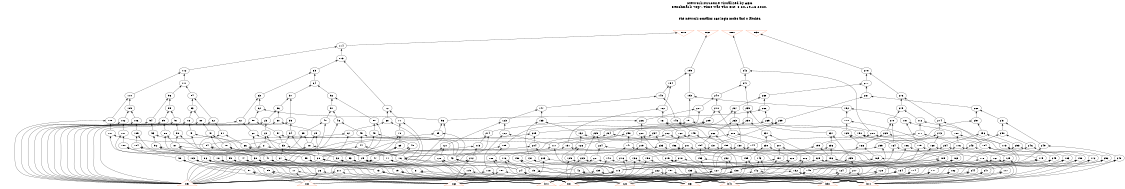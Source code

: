# Network structure generated by ABC

digraph network {
size = "7.5,10";
center = true;
edge [dir = back];

{
  node [shape = plaintext];
  edge [style = invis];
  LevelTitle1 [label=""];
  LevelTitle2 [label=""];
  Level12 [label = ""];
  Level11 [label = ""];
  Level10 [label = ""];
  Level9 [label = ""];
  Level8 [label = ""];
  Level7 [label = ""];
  Level6 [label = ""];
  Level5 [label = ""];
  Level4 [label = ""];
  Level3 [label = ""];
  Level2 [label = ""];
  Level1 [label = ""];
  Level0 [label = ""];
  LevelTitle1 ->  LevelTitle2 ->  Level12 ->  Level11 ->  Level10 ->  Level9 ->  Level8 ->  Level7 ->  Level6 ->  Level5 ->  Level4 ->  Level3 ->  Level2 ->  Level1 ->  Level0;
}

{
  rank = same;
  LevelTitle1;
  title1 [shape=plaintext,
          fontsize=20,
          fontname = "Times-Roman",
          label="Network structure visualized by ABC\nBenchmark \"top\". Time was Thu Oct  8 20:19:13 2020. "
         ];
}

{
  rank = same;
  LevelTitle2;
  title2 [shape=plaintext,
          fontsize=18,
          fontname = "Times-Roman",
          label="The network contains 264 logic nodes and 0 latches.\n"
         ];
}

{
  rank = same;
  Level12;
  Node11 [label = "o_1_", shape = invtriangle, color = coral, fillcolor = coral];
  Node12 [label = "o_2_", shape = invtriangle, color = coral, fillcolor = coral];
  Node13 [label = "o_0_", shape = invtriangle, color = coral, fillcolor = coral];
  Node14 [label = "o_3_", shape = invtriangle, color = coral, fillcolor = coral];
}

{
  rank = same;
  Level11;
  Node114 [label = "114\n", shape = ellipse];
}

{
  rank = same;
  Level10;
  Node113 [label = "113\n", shape = ellipse];
}

{
  rank = same;
  Level9;
  Node65 [label = "65\n", shape = ellipse];
  Node112 [label = "112\n", shape = ellipse];
  Node195 [label = "195\n", shape = ellipse];
  Node242 [label = "242\n", shape = ellipse];
  Node278 [label = "278\n", shape = ellipse];
}

{
  rank = same;
  Level8;
  Node64 [label = "64\n", shape = ellipse];
  Node111 [label = "111\n", shape = ellipse];
  Node194 [label = "194\n", shape = ellipse];
  Node241 [label = "241\n", shape = ellipse];
  Node277 [label = "277\n", shape = ellipse];
}

{
  rank = same;
  Level7;
  Node37 [label = "37\n", shape = ellipse];
  Node52 [label = "52\n", shape = ellipse];
  Node63 [label = "63\n", shape = ellipse];
  Node84 [label = "84\n", shape = ellipse];
  Node96 [label = "96\n", shape = ellipse];
  Node110 [label = "110\n", shape = ellipse];
  Node148 [label = "148\n", shape = ellipse];
  Node193 [label = "193\n", shape = ellipse];
  Node240 [label = "240\n", shape = ellipse];
  Node261 [label = "261\n", shape = ellipse];
  Node268 [label = "268\n", shape = ellipse];
  Node276 [label = "276\n", shape = ellipse];
}

{
  rank = same;
  Level6;
  Node36 [label = "36\n", shape = ellipse];
  Node51 [label = "51\n", shape = ellipse];
  Node62 [label = "62\n", shape = ellipse];
  Node72 [label = "72\n", shape = ellipse];
  Node83 [label = "83\n", shape = ellipse];
  Node95 [label = "95\n", shape = ellipse];
  Node109 [label = "109\n", shape = ellipse];
  Node147 [label = "147\n", shape = ellipse];
  Node162 [label = "162\n", shape = ellipse];
  Node192 [label = "192\n", shape = ellipse];
  Node210 [label = "210\n", shape = ellipse];
  Node227 [label = "227\n", shape = ellipse];
  Node239 [label = "239\n", shape = ellipse];
  Node260 [label = "260\n", shape = ellipse];
  Node266 [label = "266\n", shape = ellipse];
  Node267 [label = "267\n", shape = ellipse];
  Node275 [label = "275\n", shape = ellipse];
}

{
  rank = same;
  Level5;
  Node23 [label = "23\n", shape = ellipse];
  Node30 [label = "30\n", shape = ellipse];
  Node35 [label = "35\n", shape = ellipse];
  Node40 [label = "40\n", shape = ellipse];
  Node46 [label = "46\n", shape = ellipse];
  Node50 [label = "50\n", shape = ellipse];
  Node56 [label = "56\n", shape = ellipse];
  Node58 [label = "58\n", shape = ellipse];
  Node61 [label = "61\n", shape = ellipse];
  Node68 [label = "68\n", shape = ellipse];
  Node71 [label = "71\n", shape = ellipse];
  Node76 [label = "76\n", shape = ellipse];
  Node80 [label = "80\n", shape = ellipse];
  Node82 [label = "82\n", shape = ellipse];
  Node89 [label = "89\n", shape = ellipse];
  Node91 [label = "91\n", shape = ellipse];
  Node94 [label = "94\n", shape = ellipse];
  Node102 [label = "102\n", shape = ellipse];
  Node106 [label = "106\n", shape = ellipse];
  Node108 [label = "108\n", shape = ellipse];
  Node123 [label = "123\n", shape = ellipse];
  Node133 [label = "133\n", shape = ellipse];
  Node146 [label = "146\n", shape = ellipse];
  Node161 [label = "161\n", shape = ellipse];
  Node170 [label = "170\n", shape = ellipse];
  Node181 [label = "181\n", shape = ellipse];
  Node191 [label = "191\n", shape = ellipse];
  Node209 [label = "209\n", shape = ellipse];
  Node226 [label = "226\n", shape = ellipse];
  Node238 [label = "238\n", shape = ellipse];
  Node251 [label = "251\n", shape = ellipse];
  Node257 [label = "257\n", shape = ellipse];
  Node259 [label = "259\n", shape = ellipse];
  Node263 [label = "263\n", shape = ellipse];
  Node265 [label = "265\n", shape = ellipse];
  Node270 [label = "270\n", shape = ellipse];
  Node272 [label = "272\n", shape = ellipse];
  Node274 [label = "274\n", shape = ellipse];
}

{
  rank = same;
  Level4;
  Node22 [label = "22\n", shape = ellipse];
  Node29 [label = "29\n", shape = ellipse];
  Node34 [label = "34\n", shape = ellipse];
  Node39 [label = "39\n", shape = ellipse];
  Node45 [label = "45\n", shape = ellipse];
  Node49 [label = "49\n", shape = ellipse];
  Node55 [label = "55\n", shape = ellipse];
  Node57 [label = "57\n", shape = ellipse];
  Node60 [label = "60\n", shape = ellipse];
  Node67 [label = "67\n", shape = ellipse];
  Node70 [label = "70\n", shape = ellipse];
  Node75 [label = "75\n", shape = ellipse];
  Node79 [label = "79\n", shape = ellipse];
  Node81 [label = "81\n", shape = ellipse];
  Node88 [label = "88\n", shape = ellipse];
  Node90 [label = "90\n", shape = ellipse];
  Node93 [label = "93\n", shape = ellipse];
  Node101 [label = "101\n", shape = ellipse];
  Node105 [label = "105\n", shape = ellipse];
  Node107 [label = "107\n", shape = ellipse];
  Node122 [label = "122\n", shape = ellipse];
  Node132 [label = "132\n", shape = ellipse];
  Node145 [label = "145\n", shape = ellipse];
  Node160 [label = "160\n", shape = ellipse];
  Node169 [label = "169\n", shape = ellipse];
  Node180 [label = "180\n", shape = ellipse];
  Node190 [label = "190\n", shape = ellipse];
  Node200 [label = "200\n", shape = ellipse];
  Node202 [label = "202\n", shape = ellipse];
  Node205 [label = "205\n", shape = ellipse];
  Node208 [label = "208\n", shape = ellipse];
  Node214 [label = "214\n", shape = ellipse];
  Node220 [label = "220\n", shape = ellipse];
  Node225 [label = "225\n", shape = ellipse];
  Node231 [label = "231\n", shape = ellipse];
  Node234 [label = "234\n", shape = ellipse];
  Node237 [label = "237\n", shape = ellipse];
  Node250 [label = "250\n", shape = ellipse];
  Node256 [label = "256\n", shape = ellipse];
  Node258 [label = "258\n", shape = ellipse];
  Node262 [label = "262\n", shape = ellipse];
  Node264 [label = "264\n", shape = ellipse];
  Node269 [label = "269\n", shape = ellipse];
  Node271 [label = "271\n", shape = ellipse];
  Node273 [label = "273\n", shape = ellipse];
}

{
  rank = same;
  Level3;
  Node21 [label = "21\n", shape = ellipse];
  Node28 [label = "28\n", shape = ellipse];
  Node33 [label = "33\n", shape = ellipse];
  Node44 [label = "44\n", shape = ellipse];
  Node48 [label = "48\n", shape = ellipse];
  Node54 [label = "54\n", shape = ellipse];
  Node66 [label = "66\n", shape = ellipse];
  Node69 [label = "69\n", shape = ellipse];
  Node78 [label = "78\n", shape = ellipse];
  Node87 [label = "87\n", shape = ellipse];
  Node92 [label = "92\n", shape = ellipse];
  Node100 [label = "100\n", shape = ellipse];
  Node104 [label = "104\n", shape = ellipse];
  Node117 [label = "117\n", shape = ellipse];
  Node121 [label = "121\n", shape = ellipse];
  Node126 [label = "126\n", shape = ellipse];
  Node130 [label = "130\n", shape = ellipse];
  Node137 [label = "137\n", shape = ellipse];
  Node141 [label = "141\n", shape = ellipse];
  Node144 [label = "144\n", shape = ellipse];
  Node151 [label = "151\n", shape = ellipse];
  Node154 [label = "154\n", shape = ellipse];
  Node156 [label = "156\n", shape = ellipse];
  Node159 [label = "159\n", shape = ellipse];
  Node164 [label = "164\n", shape = ellipse];
  Node166 [label = "166\n", shape = ellipse];
  Node168 [label = "168\n", shape = ellipse];
  Node173 [label = "173\n", shape = ellipse];
  Node176 [label = "176\n", shape = ellipse];
  Node179 [label = "179\n", shape = ellipse];
  Node184 [label = "184\n", shape = ellipse];
  Node186 [label = "186\n", shape = ellipse];
  Node189 [label = "189\n", shape = ellipse];
  Node199 [label = "199\n", shape = ellipse];
  Node201 [label = "201\n", shape = ellipse];
  Node204 [label = "204\n", shape = ellipse];
  Node207 [label = "207\n", shape = ellipse];
  Node213 [label = "213\n", shape = ellipse];
  Node219 [label = "219\n", shape = ellipse];
  Node224 [label = "224\n", shape = ellipse];
  Node230 [label = "230\n", shape = ellipse];
  Node233 [label = "233\n", shape = ellipse];
  Node236 [label = "236\n", shape = ellipse];
  Node243 [label = "243\n", shape = ellipse];
  Node246 [label = "246\n", shape = ellipse];
  Node249 [label = "249\n", shape = ellipse];
  Node253 [label = "253\n", shape = ellipse];
  Node254 [label = "254\n", shape = ellipse];
  Node255 [label = "255\n", shape = ellipse];
}

{
  rank = same;
  Level2;
  Node16 [label = "16\n", shape = ellipse];
  Node18 [label = "18\n", shape = ellipse];
  Node20 [label = "20\n", shape = ellipse];
  Node25 [label = "25\n", shape = ellipse];
  Node27 [label = "27\n", shape = ellipse];
  Node32 [label = "32\n", shape = ellipse];
  Node38 [label = "38\n", shape = ellipse];
  Node41 [label = "41\n", shape = ellipse];
  Node43 [label = "43\n", shape = ellipse];
  Node47 [label = "47\n", shape = ellipse];
  Node53 [label = "53\n", shape = ellipse];
  Node59 [label = "59\n", shape = ellipse];
  Node74 [label = "74\n", shape = ellipse];
  Node77 [label = "77\n", shape = ellipse];
  Node86 [label = "86\n", shape = ellipse];
  Node98 [label = "98\n", shape = ellipse];
  Node99 [label = "99\n", shape = ellipse];
  Node103 [label = "103\n", shape = ellipse];
  Node116 [label = "116\n", shape = ellipse];
  Node120 [label = "120\n", shape = ellipse];
  Node125 [label = "125\n", shape = ellipse];
  Node129 [label = "129\n", shape = ellipse];
  Node131 [label = "131\n", shape = ellipse];
  Node136 [label = "136\n", shape = ellipse];
  Node140 [label = "140\n", shape = ellipse];
  Node143 [label = "143\n", shape = ellipse];
  Node150 [label = "150\n", shape = ellipse];
  Node153 [label = "153\n", shape = ellipse];
  Node155 [label = "155\n", shape = ellipse];
  Node158 [label = "158\n", shape = ellipse];
  Node163 [label = "163\n", shape = ellipse];
  Node165 [label = "165\n", shape = ellipse];
  Node167 [label = "167\n", shape = ellipse];
  Node172 [label = "172\n", shape = ellipse];
  Node175 [label = "175\n", shape = ellipse];
  Node178 [label = "178\n", shape = ellipse];
  Node183 [label = "183\n", shape = ellipse];
  Node185 [label = "185\n", shape = ellipse];
  Node188 [label = "188\n", shape = ellipse];
  Node196 [label = "196\n", shape = ellipse];
  Node197 [label = "197\n", shape = ellipse];
  Node198 [label = "198\n", shape = ellipse];
  Node203 [label = "203\n", shape = ellipse];
  Node206 [label = "206\n", shape = ellipse];
  Node212 [label = "212\n", shape = ellipse];
  Node215 [label = "215\n", shape = ellipse];
  Node216 [label = "216\n", shape = ellipse];
  Node218 [label = "218\n", shape = ellipse];
  Node221 [label = "221\n", shape = ellipse];
  Node223 [label = "223\n", shape = ellipse];
  Node228 [label = "228\n", shape = ellipse];
  Node229 [label = "229\n", shape = ellipse];
  Node232 [label = "232\n", shape = ellipse];
  Node235 [label = "235\n", shape = ellipse];
  Node245 [label = "245\n", shape = ellipse];
  Node248 [label = "248\n", shape = ellipse];
  Node252 [label = "252\n", shape = ellipse];
}

{
  rank = same;
  Level1;
  Node15 [label = "15\n", shape = ellipse];
  Node17 [label = "17\n", shape = ellipse];
  Node19 [label = "19\n", shape = ellipse];
  Node24 [label = "24\n", shape = ellipse];
  Node26 [label = "26\n", shape = ellipse];
  Node31 [label = "31\n", shape = ellipse];
  Node42 [label = "42\n", shape = ellipse];
  Node73 [label = "73\n", shape = ellipse];
  Node85 [label = "85\n", shape = ellipse];
  Node97 [label = "97\n", shape = ellipse];
  Node115 [label = "115\n", shape = ellipse];
  Node118 [label = "118\n", shape = ellipse];
  Node119 [label = "119\n", shape = ellipse];
  Node124 [label = "124\n", shape = ellipse];
  Node127 [label = "127\n", shape = ellipse];
  Node128 [label = "128\n", shape = ellipse];
  Node134 [label = "134\n", shape = ellipse];
  Node135 [label = "135\n", shape = ellipse];
  Node138 [label = "138\n", shape = ellipse];
  Node139 [label = "139\n", shape = ellipse];
  Node142 [label = "142\n", shape = ellipse];
  Node149 [label = "149\n", shape = ellipse];
  Node152 [label = "152\n", shape = ellipse];
  Node157 [label = "157\n", shape = ellipse];
  Node171 [label = "171\n", shape = ellipse];
  Node174 [label = "174\n", shape = ellipse];
  Node177 [label = "177\n", shape = ellipse];
  Node182 [label = "182\n", shape = ellipse];
  Node187 [label = "187\n", shape = ellipse];
  Node211 [label = "211\n", shape = ellipse];
  Node217 [label = "217\n", shape = ellipse];
  Node222 [label = "222\n", shape = ellipse];
  Node244 [label = "244\n", shape = ellipse];
  Node247 [label = "247\n", shape = ellipse];
}

{
  rank = same;
  Level0;
  Node1 [label = "i_9_", shape = triangle, color = coral, fillcolor = coral];
  Node2 [label = "i_7_", shape = triangle, color = coral, fillcolor = coral];
  Node3 [label = "i_8_", shape = triangle, color = coral, fillcolor = coral];
  Node4 [label = "i_5_", shape = triangle, color = coral, fillcolor = coral];
  Node5 [label = "i_6_", shape = triangle, color = coral, fillcolor = coral];
  Node6 [label = "i_3_", shape = triangle, color = coral, fillcolor = coral];
  Node7 [label = "i_4_", shape = triangle, color = coral, fillcolor = coral];
  Node8 [label = "i_1_", shape = triangle, color = coral, fillcolor = coral];
  Node9 [label = "i_2_", shape = triangle, color = coral, fillcolor = coral];
  Node10 [label = "i_0_", shape = triangle, color = coral, fillcolor = coral];
}

title1 -> title2 [style = invis];
title2 -> Node11 [style = invis];
title2 -> Node12 [style = invis];
title2 -> Node13 [style = invis];
title2 -> Node14 [style = invis];
Node11 -> Node12 [style = invis];
Node12 -> Node13 [style = invis];
Node13 -> Node14 [style = invis];
Node11 -> Node114 [style = solid];
Node12 -> Node195 [style = solid];
Node13 -> Node242 [style = solid];
Node14 -> Node278 [style = solid];
Node15 -> Node4 [style = solid];
Node15 -> Node7 [style = solid];
Node16 -> Node6 [style = solid];
Node16 -> Node15 [style = solid];
Node17 -> Node2 [style = solid];
Node17 -> Node3 [style = solid];
Node18 -> Node5 [style = solid];
Node18 -> Node17 [style = solid];
Node19 -> Node8 [style = solid];
Node19 -> Node9 [style = solid];
Node20 -> Node10 [style = solid];
Node20 -> Node19 [style = solid];
Node21 -> Node16 [style = solid];
Node21 -> Node18 [style = solid];
Node22 -> Node20 [style = solid];
Node22 -> Node21 [style = solid];
Node23 -> Node1 [style = solid];
Node23 -> Node22 [style = solid];
Node24 -> Node4 [style = solid];
Node24 -> Node7 [style = solid];
Node25 -> Node6 [style = solid];
Node25 -> Node24 [style = solid];
Node26 -> Node2 [style = solid];
Node26 -> Node3 [style = solid];
Node27 -> Node5 [style = solid];
Node27 -> Node26 [style = solid];
Node28 -> Node25 [style = solid];
Node28 -> Node27 [style = solid];
Node29 -> Node20 [style = solid];
Node29 -> Node28 [style = solid];
Node30 -> Node1 [style = solid];
Node30 -> Node29 [style = solid];
Node31 -> Node8 [style = solid];
Node31 -> Node9 [style = solid];
Node32 -> Node10 [style = solid];
Node32 -> Node31 [style = solid];
Node33 -> Node16 [style = solid];
Node33 -> Node27 [style = solid];
Node34 -> Node32 [style = solid];
Node34 -> Node33 [style = solid];
Node35 -> Node1 [style = solid];
Node35 -> Node34 [style = solid];
Node36 -> Node23 [style = solid];
Node36 -> Node30 [style = solid];
Node37 -> Node35 [style = solid];
Node37 -> Node36 [style = solid];
Node38 -> Node10 [style = solid];
Node38 -> Node31 [style = solid];
Node39 -> Node28 [style = solid];
Node39 -> Node38 [style = solid];
Node40 -> Node1 [style = solid];
Node40 -> Node39 [style = solid];
Node41 -> Node5 [style = solid];
Node41 -> Node17 [style = solid];
Node42 -> Node8 [style = solid];
Node42 -> Node9 [style = solid];
Node43 -> Node10 [style = solid];
Node43 -> Node42 [style = solid];
Node44 -> Node16 [style = solid];
Node44 -> Node41 [style = solid];
Node45 -> Node43 [style = solid];
Node45 -> Node44 [style = solid];
Node46 -> Node1 [style = solid];
Node46 -> Node45 [style = solid];
Node47 -> Node5 [style = solid];
Node47 -> Node26 [style = solid];
Node48 -> Node16 [style = solid];
Node48 -> Node47 [style = solid];
Node49 -> Node20 [style = solid];
Node49 -> Node48 [style = solid];
Node50 -> Node1 [style = solid];
Node50 -> Node49 [style = solid];
Node51 -> Node40 [style = solid];
Node51 -> Node46 [style = solid];
Node52 -> Node50 [style = solid];
Node52 -> Node51 [style = solid];
Node53 -> Node6 [style = solid];
Node53 -> Node24 [style = solid];
Node54 -> Node41 [style = solid];
Node54 -> Node53 [style = solid];
Node55 -> Node43 [style = solid];
Node55 -> Node54 [style = solid];
Node56 -> Node1 [style = solid];
Node56 -> Node55 [style = solid];
Node57 -> Node33 [style = solid];
Node57 -> Node43 [style = solid];
Node58 -> Node1 [style = solid];
Node58 -> Node57 [style = solid];
Node59 -> Node10 [style = solid];
Node59 -> Node19 [style = solid];
Node60 -> Node33 [style = solid];
Node60 -> Node59 [style = solid];
Node61 -> Node1 [style = solid];
Node61 -> Node60 [style = solid];
Node62 -> Node56 [style = solid];
Node62 -> Node58 [style = solid];
Node63 -> Node61 [style = solid];
Node63 -> Node62 [style = solid];
Node64 -> Node37 [style = solid];
Node64 -> Node52 [style = solid];
Node65 -> Node63 [style = solid];
Node65 -> Node64 [style = solid];
Node66 -> Node25 [style = solid];
Node66 -> Node41 [style = solid];
Node67 -> Node20 [style = solid];
Node67 -> Node66 [style = solid];
Node68 -> Node1 [style = solid];
Node68 -> Node67 [style = solid];
Node69 -> Node25 [style = solid];
Node69 -> Node47 [style = solid];
Node70 -> Node32 [style = solid];
Node70 -> Node69 [style = solid];
Node71 -> Node1 [style = solid];
Node71 -> Node70 [style = solid];
Node72 -> Node68 [style = solid];
Node72 -> Node71 [style = solid];
Node73 -> Node8 [style = solid];
Node73 -> Node9 [style = solid];
Node74 -> Node10 [style = solid];
Node74 -> Node73 [style = solid];
Node75 -> Node66 [style = solid];
Node75 -> Node74 [style = solid];
Node76 -> Node1 [style = solid];
Node76 -> Node75 [style = solid];
Node77 -> Node6 [style = solid];
Node77 -> Node15 [style = solid];
Node78 -> Node27 [style = solid];
Node78 -> Node77 [style = solid];
Node79 -> Node20 [style = solid];
Node79 -> Node78 [style = solid];
Node80 -> Node1 [style = solid];
Node80 -> Node79 [style = solid];
Node81 -> Node38 [style = solid];
Node81 -> Node66 [style = solid];
Node82 -> Node1 [style = solid];
Node82 -> Node81 [style = solid];
Node83 -> Node76 [style = solid];
Node83 -> Node80 [style = solid];
Node84 -> Node82 [style = solid];
Node84 -> Node83 [style = solid];
Node85 -> Node2 [style = solid];
Node85 -> Node3 [style = solid];
Node86 -> Node5 [style = solid];
Node86 -> Node85 [style = solid];
Node87 -> Node16 [style = solid];
Node87 -> Node86 [style = solid];
Node88 -> Node20 [style = solid];
Node88 -> Node87 [style = solid];
Node89 -> Node1 [style = solid];
Node89 -> Node88 [style = solid];
Node90 -> Node38 [style = solid];
Node90 -> Node87 [style = solid];
Node91 -> Node1 [style = solid];
Node91 -> Node90 [style = solid];
Node92 -> Node18 [style = solid];
Node92 -> Node77 [style = solid];
Node93 -> Node43 [style = solid];
Node93 -> Node92 [style = solid];
Node94 -> Node1 [style = solid];
Node94 -> Node93 [style = solid];
Node95 -> Node89 [style = solid];
Node95 -> Node91 [style = solid];
Node96 -> Node94 [style = solid];
Node96 -> Node95 [style = solid];
Node97 -> Node2 [style = solid];
Node97 -> Node3 [style = solid];
Node98 -> Node5 [style = solid];
Node98 -> Node97 [style = solid];
Node99 -> Node10 [style = solid];
Node99 -> Node73 [style = solid];
Node100 -> Node25 [style = solid];
Node100 -> Node98 [style = solid];
Node101 -> Node99 [style = solid];
Node101 -> Node100 [style = solid];
Node102 -> Node1 [style = solid];
Node102 -> Node101 [style = solid];
Node103 -> Node5 [style = solid];
Node103 -> Node85 [style = solid];
Node104 -> Node25 [style = solid];
Node104 -> Node103 [style = solid];
Node105 -> Node38 [style = solid];
Node105 -> Node104 [style = solid];
Node106 -> Node1 [style = solid];
Node106 -> Node105 [style = solid];
Node107 -> Node54 [style = solid];
Node107 -> Node99 [style = solid];
Node108 -> Node1 [style = solid];
Node108 -> Node107 [style = solid];
Node109 -> Node102 [style = solid];
Node109 -> Node106 [style = solid];
Node110 -> Node108 [style = solid];
Node110 -> Node109 [style = solid];
Node111 -> Node84 [style = solid];
Node111 -> Node96 [style = solid];
Node112 -> Node110 [style = solid];
Node112 -> Node111 [style = solid];
Node113 -> Node65 [style = solid];
Node113 -> Node72 [style = solid];
Node114 -> Node112 [style = solid];
Node114 -> Node113 [style = solid];
Node115 -> Node1 [style = solid];
Node115 -> Node2 [style = solid];
Node116 -> Node9 [style = solid];
Node116 -> Node24 [style = solid];
Node117 -> Node115 [style = solid];
Node117 -> Node116 [style = solid];
Node118 -> Node1 [style = solid];
Node118 -> Node4 [style = solid];
Node119 -> Node5 [style = solid];
Node119 -> Node7 [style = solid];
Node120 -> Node10 [style = solid];
Node120 -> Node119 [style = solid];
Node121 -> Node1 [style = solid];
Node121 -> Node120 [style = solid];
Node122 -> Node117 [style = solid];
Node122 -> Node118 [style = solid];
Node123 -> Node121 [style = solid];
Node123 -> Node122 [style = solid];
Node124 -> Node4 [style = solid];
Node124 -> Node9 [style = solid];
Node125 -> Node10 [style = solid];
Node125 -> Node124 [style = solid];
Node126 -> Node115 [style = solid];
Node126 -> Node125 [style = solid];
Node127 -> Node1 [style = solid];
Node127 -> Node3 [style = solid];
Node128 -> Node4 [style = solid];
Node128 -> Node6 [style = solid];
Node129 -> Node8 [style = solid];
Node129 -> Node128 [style = solid];
Node130 -> Node127 [style = solid];
Node130 -> Node129 [style = solid];
Node131 -> Node6 [style = solid];
Node131 -> Node115 [style = solid];
Node132 -> Node126 [style = solid];
Node132 -> Node130 [style = solid];
Node133 -> Node131 [style = solid];
Node133 -> Node132 [style = solid];
Node134 -> Node1 [style = solid];
Node134 -> Node4 [style = solid];
Node135 -> Node6 [style = solid];
Node135 -> Node8 [style = solid];
Node136 -> Node10 [style = solid];
Node136 -> Node135 [style = solid];
Node137 -> Node134 [style = solid];
Node137 -> Node136 [style = solid];
Node138 -> Node1 [style = solid];
Node138 -> Node3 [style = solid];
Node139 -> Node2 [style = solid];
Node139 -> Node4 [style = solid];
Node140 -> Node8 [style = solid];
Node140 -> Node139 [style = solid];
Node141 -> Node138 [style = solid];
Node141 -> Node140 [style = solid];
Node142 -> Node4 [style = solid];
Node142 -> Node5 [style = solid];
Node143 -> Node9 [style = solid];
Node143 -> Node142 [style = solid];
Node144 -> Node127 [style = solid];
Node144 -> Node143 [style = solid];
Node145 -> Node137 [style = solid];
Node145 -> Node141 [style = solid];
Node146 -> Node144 [style = solid];
Node146 -> Node145 [style = solid];
Node147 -> Node123 [style = solid];
Node147 -> Node133 [style = solid];
Node148 -> Node146 [style = solid];
Node148 -> Node147 [style = solid];
Node149 -> Node1 [style = solid];
Node149 -> Node5 [style = solid];
Node150 -> Node9 [style = solid];
Node150 -> Node15 [style = solid];
Node151 -> Node149 [style = solid];
Node151 -> Node150 [style = solid];
Node152 -> Node4 [style = solid];
Node152 -> Node5 [style = solid];
Node153 -> Node8 [style = solid];
Node153 -> Node152 [style = solid];
Node154 -> Node138 [style = solid];
Node154 -> Node153 [style = solid];
Node155 -> Node7 [style = solid];
Node155 -> Node142 [style = solid];
Node156 -> Node127 [style = solid];
Node156 -> Node155 [style = solid];
Node157 -> Node7 [style = solid];
Node157 -> Node9 [style = solid];
Node158 -> Node10 [style = solid];
Node158 -> Node157 [style = solid];
Node159 -> Node134 [style = solid];
Node159 -> Node158 [style = solid];
Node160 -> Node154 [style = solid];
Node160 -> Node156 [style = solid];
Node161 -> Node159 [style = solid];
Node161 -> Node160 [style = solid];
Node162 -> Node151 [style = solid];
Node162 -> Node161 [style = solid];
Node163 -> Node7 [style = solid];
Node163 -> Node152 [style = solid];
Node164 -> Node115 [style = solid];
Node164 -> Node163 [style = solid];
Node165 -> Node8 [style = solid];
Node165 -> Node24 [style = solid];
Node166 -> Node138 [style = solid];
Node166 -> Node165 [style = solid];
Node167 -> Node8 [style = solid];
Node167 -> Node124 [style = solid];
Node168 -> Node138 [style = solid];
Node168 -> Node167 [style = solid];
Node169 -> Node164 [style = solid];
Node169 -> Node166 [style = solid];
Node170 -> Node168 [style = solid];
Node170 -> Node169 [style = solid];
Node171 -> Node6 [style = solid];
Node171 -> Node9 [style = solid];
Node172 -> Node8 [style = solid];
Node172 -> Node171 [style = solid];
Node173 -> Node134 [style = solid];
Node173 -> Node172 [style = solid];
Node174 -> Node2 [style = solid];
Node174 -> Node5 [style = solid];
Node175 -> Node4 [style = solid];
Node175 -> Node174 [style = solid];
Node176 -> Node127 [style = solid];
Node176 -> Node175 [style = solid];
Node177 -> Node4 [style = solid];
Node177 -> Node8 [style = solid];
Node178 -> Node10 [style = solid];
Node178 -> Node177 [style = solid];
Node179 -> Node138 [style = solid];
Node179 -> Node178 [style = solid];
Node180 -> Node173 [style = solid];
Node180 -> Node176 [style = solid];
Node181 -> Node179 [style = solid];
Node181 -> Node180 [style = solid];
Node182 -> Node6 [style = solid];
Node182 -> Node7 [style = solid];
Node183 -> Node8 [style = solid];
Node183 -> Node182 [style = solid];
Node184 -> Node134 [style = solid];
Node184 -> Node183 [style = solid];
Node185 -> Node10 [style = solid];
Node185 -> Node142 [style = solid];
Node186 -> Node127 [style = solid];
Node186 -> Node185 [style = solid];
Node187 -> Node5 [style = solid];
Node187 -> Node6 [style = solid];
Node188 -> Node8 [style = solid];
Node188 -> Node187 [style = solid];
Node189 -> Node1 [style = solid];
Node189 -> Node188 [style = solid];
Node190 -> Node184 [style = solid];
Node190 -> Node186 [style = solid];
Node191 -> Node189 [style = solid];
Node191 -> Node190 [style = solid];
Node192 -> Node170 [style = solid];
Node192 -> Node181 [style = solid];
Node193 -> Node191 [style = solid];
Node193 -> Node192 [style = solid];
Node194 -> Node148 [style = solid];
Node194 -> Node162 [style = solid];
Node195 -> Node193 [style = solid];
Node195 -> Node194 [style = solid];
Node196 -> Node7 [style = solid];
Node196 -> Node152 [style = solid];
Node197 -> Node2 [style = solid];
Node197 -> Node127 [style = solid];
Node198 -> Node8 [style = solid];
Node198 -> Node171 [style = solid];
Node199 -> Node196 [style = solid];
Node199 -> Node197 [style = solid];
Node200 -> Node198 [style = solid];
Node200 -> Node199 [style = solid];
Node201 -> Node16 [style = solid];
Node201 -> Node197 [style = solid];
Node202 -> Node43 [style = solid];
Node202 -> Node201 [style = solid];
Node203 -> Node5 [style = solid];
Node203 -> Node127 [style = solid];
Node204 -> Node25 [style = solid];
Node204 -> Node203 [style = solid];
Node205 -> Node99 [style = solid];
Node205 -> Node204 [style = solid];
Node206 -> Node6 [style = solid];
Node206 -> Node152 [style = solid];
Node207 -> Node197 [style = solid];
Node207 -> Node206 [style = solid];
Node208 -> Node20 [style = solid];
Node208 -> Node207 [style = solid];
Node209 -> Node202 [style = solid];
Node209 -> Node205 [style = solid];
Node210 -> Node208 [style = solid];
Node210 -> Node209 [style = solid];
Node211 -> Node1 [style = solid];
Node211 -> Node2 [style = solid];
Node212 -> Node5 [style = solid];
Node212 -> Node211 [style = solid];
Node213 -> Node77 [style = solid];
Node213 -> Node212 [style = solid];
Node214 -> Node43 [style = solid];
Node214 -> Node213 [style = solid];
Node215 -> Node7 [style = solid];
Node215 -> Node142 [style = solid];
Node216 -> Node2 [style = solid];
Node216 -> Node138 [style = solid];
Node217 -> Node6 [style = solid];
Node217 -> Node8 [style = solid];
Node218 -> Node10 [style = solid];
Node218 -> Node217 [style = solid];
Node219 -> Node215 [style = solid];
Node219 -> Node216 [style = solid];
Node220 -> Node218 [style = solid];
Node220 -> Node219 [style = solid];
Node221 -> Node2 [style = solid];
Node221 -> Node127 [style = solid];
Node222 -> Node6 [style = solid];
Node222 -> Node9 [style = solid];
Node223 -> Node10 [style = solid];
Node223 -> Node222 [style = solid];
Node224 -> Node196 [style = solid];
Node224 -> Node221 [style = solid];
Node225 -> Node223 [style = solid];
Node225 -> Node224 [style = solid];
Node226 -> Node214 [style = solid];
Node226 -> Node220 [style = solid];
Node227 -> Node225 [style = solid];
Node227 -> Node226 [style = solid];
Node228 -> Node2 [style = solid];
Node228 -> Node138 [style = solid];
Node229 -> Node8 [style = solid];
Node229 -> Node222 [style = solid];
Node230 -> Node155 [style = solid];
Node230 -> Node228 [style = solid];
Node231 -> Node229 [style = solid];
Node231 -> Node230 [style = solid];
Node232 -> Node5 [style = solid];
Node232 -> Node138 [style = solid];
Node233 -> Node16 [style = solid];
Node233 -> Node232 [style = solid];
Node234 -> Node38 [style = solid];
Node234 -> Node233 [style = solid];
Node235 -> Node10 [style = solid];
Node235 -> Node217 [style = solid];
Node236 -> Node196 [style = solid];
Node236 -> Node228 [style = solid];
Node237 -> Node235 [style = solid];
Node237 -> Node236 [style = solid];
Node238 -> Node231 [style = solid];
Node238 -> Node234 [style = solid];
Node239 -> Node237 [style = solid];
Node239 -> Node238 [style = solid];
Node240 -> Node210 [style = solid];
Node240 -> Node227 [style = solid];
Node241 -> Node239 [style = solid];
Node241 -> Node240 [style = solid];
Node242 -> Node200 [style = solid];
Node242 -> Node241 [style = solid];
Node243 -> Node115 [style = solid];
Node243 -> Node129 [style = solid];
Node244 -> Node4 [style = solid];
Node244 -> Node6 [style = solid];
Node245 -> Node10 [style = solid];
Node245 -> Node244 [style = solid];
Node246 -> Node149 [style = solid];
Node246 -> Node245 [style = solid];
Node247 -> Node6 [style = solid];
Node247 -> Node7 [style = solid];
Node248 -> Node8 [style = solid];
Node248 -> Node247 [style = solid];
Node249 -> Node134 [style = solid];
Node249 -> Node248 [style = solid];
Node250 -> Node243 [style = solid];
Node250 -> Node246 [style = solid];
Node251 -> Node249 [style = solid];
Node251 -> Node250 [style = solid];
Node252 -> Node9 [style = solid];
Node252 -> Node244 [style = solid];
Node253 -> Node127 [style = solid];
Node253 -> Node252 [style = solid];
Node254 -> Node77 [style = solid];
Node254 -> Node149 [style = solid];
Node255 -> Node25 [style = solid];
Node255 -> Node115 [style = solid];
Node256 -> Node253 [style = solid];
Node256 -> Node254 [style = solid];
Node257 -> Node255 [style = solid];
Node257 -> Node256 [style = solid];
Node258 -> Node117 [style = solid];
Node258 -> Node141 [style = solid];
Node259 -> Node137 [style = solid];
Node259 -> Node258 [style = solid];
Node260 -> Node251 [style = solid];
Node260 -> Node257 [style = solid];
Node261 -> Node259 [style = solid];
Node261 -> Node260 [style = solid];
Node262 -> Node154 [style = solid];
Node262 -> Node159 [style = solid];
Node263 -> Node130 [style = solid];
Node263 -> Node262 [style = solid];
Node264 -> Node151 [style = solid];
Node264 -> Node156 [style = solid];
Node265 -> Node126 [style = solid];
Node265 -> Node200 [style = solid];
Node266 -> Node56 [style = solid];
Node266 -> Node265 [style = solid];
Node267 -> Node263 [style = solid];
Node267 -> Node264 [style = solid];
Node268 -> Node266 [style = solid];
Node268 -> Node267 [style = solid];
Node269 -> Node166 [style = solid];
Node269 -> Node179 [style = solid];
Node270 -> Node164 [style = solid];
Node270 -> Node269 [style = solid];
Node271 -> Node144 [style = solid];
Node271 -> Node176 [style = solid];
Node272 -> Node173 [style = solid];
Node272 -> Node271 [style = solid];
Node273 -> Node168 [style = solid];
Node273 -> Node186 [style = solid];
Node274 -> Node184 [style = solid];
Node274 -> Node273 [style = solid];
Node275 -> Node270 [style = solid];
Node275 -> Node272 [style = solid];
Node276 -> Node274 [style = solid];
Node276 -> Node275 [style = solid];
Node277 -> Node261 [style = solid];
Node277 -> Node268 [style = solid];
Node278 -> Node276 [style = solid];
Node278 -> Node277 [style = solid];
}

